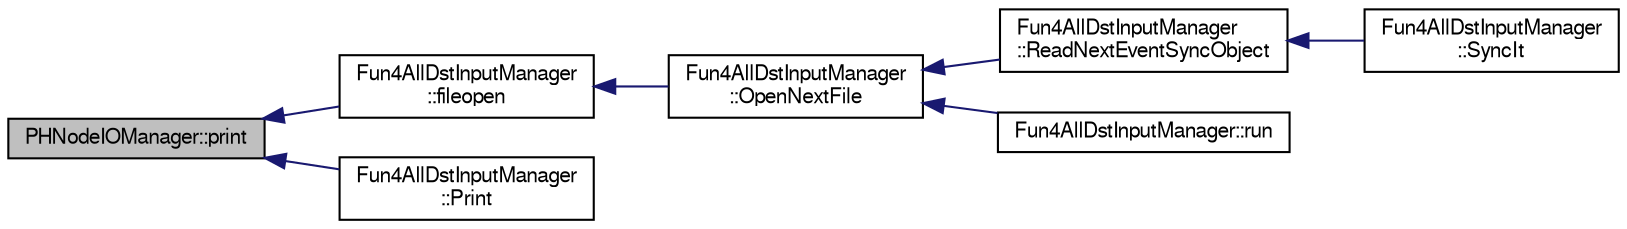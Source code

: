 digraph "PHNodeIOManager::print"
{
  bgcolor="transparent";
  edge [fontname="FreeSans",fontsize="10",labelfontname="FreeSans",labelfontsize="10"];
  node [fontname="FreeSans",fontsize="10",shape=record];
  rankdir="LR";
  Node1 [label="PHNodeIOManager::print",height=0.2,width=0.4,color="black", fillcolor="grey75", style="filled" fontcolor="black"];
  Node1 -> Node2 [dir="back",color="midnightblue",fontsize="10",style="solid",fontname="FreeSans"];
  Node2 [label="Fun4AllDstInputManager\l::fileopen",height=0.2,width=0.4,color="black",URL="$d7/d0b/classFun4AllDstInputManager.html#a4d32eadb9f77d41387656b87377ef14f"];
  Node2 -> Node3 [dir="back",color="midnightblue",fontsize="10",style="solid",fontname="FreeSans"];
  Node3 [label="Fun4AllDstInputManager\l::OpenNextFile",height=0.2,width=0.4,color="black",URL="$d7/d0b/classFun4AllDstInputManager.html#ae4e92b95ae50ab72856d06c99b043496"];
  Node3 -> Node4 [dir="back",color="midnightblue",fontsize="10",style="solid",fontname="FreeSans"];
  Node4 [label="Fun4AllDstInputManager\l::ReadNextEventSyncObject",height=0.2,width=0.4,color="black",URL="$d7/d0b/classFun4AllDstInputManager.html#ade26017b627e0e1f1ec0dec62ac7fd52"];
  Node4 -> Node5 [dir="back",color="midnightblue",fontsize="10",style="solid",fontname="FreeSans"];
  Node5 [label="Fun4AllDstInputManager\l::SyncIt",height=0.2,width=0.4,color="black",URL="$d7/d0b/classFun4AllDstInputManager.html#a0244c2edbaa2350038304b09f352c2d0"];
  Node3 -> Node6 [dir="back",color="midnightblue",fontsize="10",style="solid",fontname="FreeSans"];
  Node6 [label="Fun4AllDstInputManager::run",height=0.2,width=0.4,color="black",URL="$d7/d0b/classFun4AllDstInputManager.html#aeafa0248f9050c13fdae1bcb93336d7a"];
  Node1 -> Node7 [dir="back",color="midnightblue",fontsize="10",style="solid",fontname="FreeSans"];
  Node7 [label="Fun4AllDstInputManager\l::Print",height=0.2,width=0.4,color="black",URL="$d7/d0b/classFun4AllDstInputManager.html#ac24c4362dbe7ec37d4d7127227e540fa"];
}
